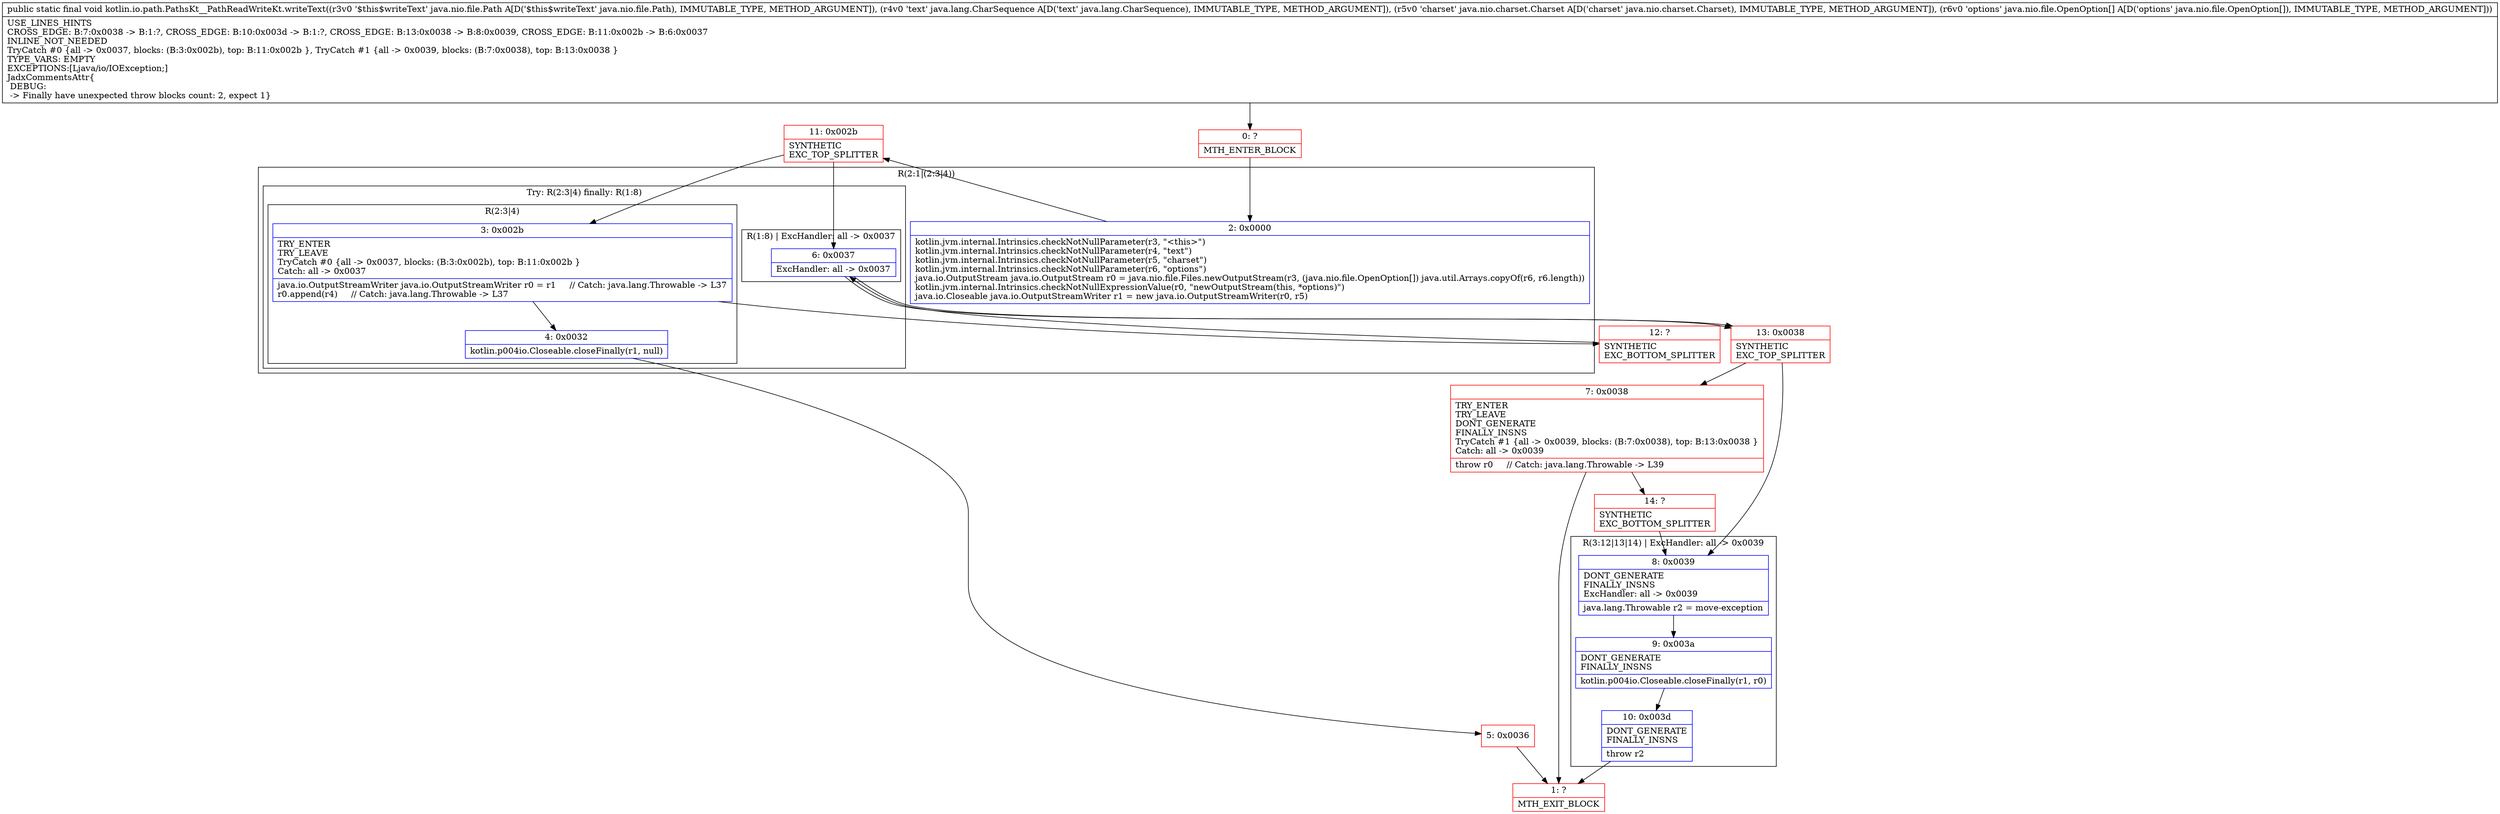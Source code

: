 digraph "CFG forkotlin.io.path.PathsKt__PathReadWriteKt.writeText(Ljava\/nio\/file\/Path;Ljava\/lang\/CharSequence;Ljava\/nio\/charset\/Charset;[Ljava\/nio\/file\/OpenOption;)V" {
subgraph cluster_Region_1543856685 {
label = "R(2:1|(2:3|4))";
node [shape=record,color=blue];
Node_2 [shape=record,label="{2\:\ 0x0000|kotlin.jvm.internal.Intrinsics.checkNotNullParameter(r3, \"\<this\>\")\lkotlin.jvm.internal.Intrinsics.checkNotNullParameter(r4, \"text\")\lkotlin.jvm.internal.Intrinsics.checkNotNullParameter(r5, \"charset\")\lkotlin.jvm.internal.Intrinsics.checkNotNullParameter(r6, \"options\")\ljava.io.OutputStream java.io.OutputStream r0 = java.nio.file.Files.newOutputStream(r3, (java.nio.file.OpenOption[]) java.util.Arrays.copyOf(r6, r6.length))\lkotlin.jvm.internal.Intrinsics.checkNotNullExpressionValue(r0, \"newOutputStream(this, *options)\")\ljava.io.Closeable java.io.OutputStreamWriter r1 = new java.io.OutputStreamWriter(r0, r5)\l}"];
subgraph cluster_TryCatchRegion_678076597 {
label = "Try: R(2:3|4) finally: R(1:8)";
node [shape=record,color=blue];
subgraph cluster_Region_520349137 {
label = "R(2:3|4)";
node [shape=record,color=blue];
Node_3 [shape=record,label="{3\:\ 0x002b|TRY_ENTER\lTRY_LEAVE\lTryCatch #0 \{all \-\> 0x0037, blocks: (B:3:0x002b), top: B:11:0x002b \}\lCatch: all \-\> 0x0037\l|java.io.OutputStreamWriter java.io.OutputStreamWriter r0 = r1     \/\/ Catch: java.lang.Throwable \-\> L37\lr0.append(r4)     \/\/ Catch: java.lang.Throwable \-\> L37\l}"];
Node_4 [shape=record,label="{4\:\ 0x0032|kotlin.p004io.Closeable.closeFinally(r1, null)\l}"];
}
subgraph cluster_Region_1897005885 {
label = "R(1:8) | ExcHandler: all \-\> 0x0037\l";
node [shape=record,color=blue];
Node_6 [shape=record,label="{6\:\ 0x0037|ExcHandler: all \-\> 0x0037\l}"];
}
}
}
subgraph cluster_Region_1897005885 {
label = "R(1:8) | ExcHandler: all \-\> 0x0037\l";
node [shape=record,color=blue];
Node_6 [shape=record,label="{6\:\ 0x0037|ExcHandler: all \-\> 0x0037\l}"];
}
subgraph cluster_Region_945162787 {
label = "R(3:12|13|14) | ExcHandler: all \-\> 0x0039\l";
node [shape=record,color=blue];
Node_8 [shape=record,label="{8\:\ 0x0039|DONT_GENERATE\lFINALLY_INSNS\lExcHandler: all \-\> 0x0039\l|java.lang.Throwable r2 = move\-exception\l}"];
Node_9 [shape=record,label="{9\:\ 0x003a|DONT_GENERATE\lFINALLY_INSNS\l|kotlin.p004io.Closeable.closeFinally(r1, r0)\l}"];
Node_10 [shape=record,label="{10\:\ 0x003d|DONT_GENERATE\lFINALLY_INSNS\l|throw r2\l}"];
}
Node_0 [shape=record,color=red,label="{0\:\ ?|MTH_ENTER_BLOCK\l}"];
Node_11 [shape=record,color=red,label="{11\:\ 0x002b|SYNTHETIC\lEXC_TOP_SPLITTER\l}"];
Node_5 [shape=record,color=red,label="{5\:\ 0x0036}"];
Node_1 [shape=record,color=red,label="{1\:\ ?|MTH_EXIT_BLOCK\l}"];
Node_12 [shape=record,color=red,label="{12\:\ ?|SYNTHETIC\lEXC_BOTTOM_SPLITTER\l}"];
Node_13 [shape=record,color=red,label="{13\:\ 0x0038|SYNTHETIC\lEXC_TOP_SPLITTER\l}"];
Node_7 [shape=record,color=red,label="{7\:\ 0x0038|TRY_ENTER\lTRY_LEAVE\lDONT_GENERATE\lFINALLY_INSNS\lTryCatch #1 \{all \-\> 0x0039, blocks: (B:7:0x0038), top: B:13:0x0038 \}\lCatch: all \-\> 0x0039\l|throw r0     \/\/ Catch: java.lang.Throwable \-\> L39\l}"];
Node_14 [shape=record,color=red,label="{14\:\ ?|SYNTHETIC\lEXC_BOTTOM_SPLITTER\l}"];
MethodNode[shape=record,label="{public static final void kotlin.io.path.PathsKt__PathReadWriteKt.writeText((r3v0 '$this$writeText' java.nio.file.Path A[D('$this$writeText' java.nio.file.Path), IMMUTABLE_TYPE, METHOD_ARGUMENT]), (r4v0 'text' java.lang.CharSequence A[D('text' java.lang.CharSequence), IMMUTABLE_TYPE, METHOD_ARGUMENT]), (r5v0 'charset' java.nio.charset.Charset A[D('charset' java.nio.charset.Charset), IMMUTABLE_TYPE, METHOD_ARGUMENT]), (r6v0 'options' java.nio.file.OpenOption[] A[D('options' java.nio.file.OpenOption[]), IMMUTABLE_TYPE, METHOD_ARGUMENT]))  | USE_LINES_HINTS\lCROSS_EDGE: B:7:0x0038 \-\> B:1:?, CROSS_EDGE: B:10:0x003d \-\> B:1:?, CROSS_EDGE: B:13:0x0038 \-\> B:8:0x0039, CROSS_EDGE: B:11:0x002b \-\> B:6:0x0037\lINLINE_NOT_NEEDED\lTryCatch #0 \{all \-\> 0x0037, blocks: (B:3:0x002b), top: B:11:0x002b \}, TryCatch #1 \{all \-\> 0x0039, blocks: (B:7:0x0038), top: B:13:0x0038 \}\lTYPE_VARS: EMPTY\lEXCEPTIONS:[Ljava\/io\/IOException;]\lJadxCommentsAttr\{\l DEBUG: \l \-\> Finally have unexpected throw blocks count: 2, expect 1\}\l}"];
MethodNode -> Node_0;Node_2 -> Node_11;
Node_3 -> Node_4;
Node_3 -> Node_12;
Node_4 -> Node_5;
Node_6 -> Node_13;
Node_6 -> Node_13;
Node_8 -> Node_9;
Node_9 -> Node_10;
Node_10 -> Node_1;
Node_0 -> Node_2;
Node_11 -> Node_3;
Node_11 -> Node_6;
Node_5 -> Node_1;
Node_12 -> Node_6;
Node_13 -> Node_7;
Node_13 -> Node_8;
Node_7 -> Node_1;
Node_7 -> Node_14;
Node_14 -> Node_8;
}

